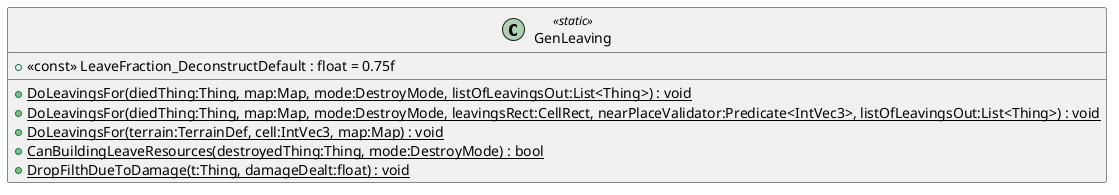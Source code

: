 @startuml
class GenLeaving <<static>> {
    + <<const>> LeaveFraction_DeconstructDefault : float = 0.75f
    + {static} DoLeavingsFor(diedThing:Thing, map:Map, mode:DestroyMode, listOfLeavingsOut:List<Thing>) : void
    + {static} DoLeavingsFor(diedThing:Thing, map:Map, mode:DestroyMode, leavingsRect:CellRect, nearPlaceValidator:Predicate<IntVec3>, listOfLeavingsOut:List<Thing>) : void
    + {static} DoLeavingsFor(terrain:TerrainDef, cell:IntVec3, map:Map) : void
    + {static} CanBuildingLeaveResources(destroyedThing:Thing, mode:DestroyMode) : bool
    + {static} DropFilthDueToDamage(t:Thing, damageDealt:float) : void
}
@enduml
